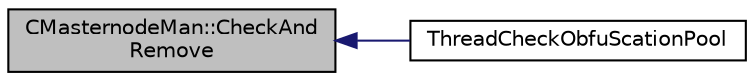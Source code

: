 digraph "CMasternodeMan::CheckAndRemove"
{
  edge [fontname="Helvetica",fontsize="10",labelfontname="Helvetica",labelfontsize="10"];
  node [fontname="Helvetica",fontsize="10",shape=record];
  rankdir="LR";
  Node43 [label="CMasternodeMan::CheckAnd\lRemove",height=0.2,width=0.4,color="black", fillcolor="grey75", style="filled", fontcolor="black"];
  Node43 -> Node44 [dir="back",color="midnightblue",fontsize="10",style="solid",fontname="Helvetica"];
  Node44 [label="ThreadCheckObfuScationPool",height=0.2,width=0.4,color="black", fillcolor="white", style="filled",URL="$obfuscation_8h.html#a3f96a5ca9c6735e5bfac77582f0af321"];
}
